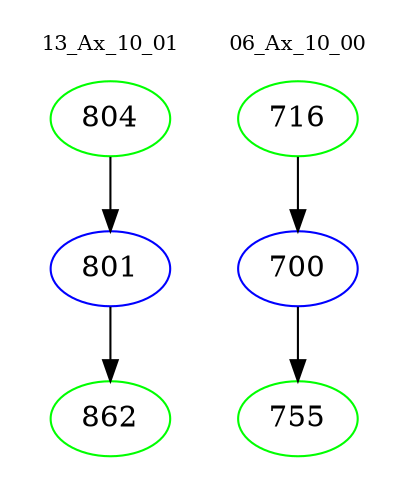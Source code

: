 digraph{
subgraph cluster_0 {
color = white
label = "13_Ax_10_01";
fontsize=10;
T0_804 [label="804", color="green"]
T0_804 -> T0_801 [color="black"]
T0_801 [label="801", color="blue"]
T0_801 -> T0_862 [color="black"]
T0_862 [label="862", color="green"]
}
subgraph cluster_1 {
color = white
label = "06_Ax_10_00";
fontsize=10;
T1_716 [label="716", color="green"]
T1_716 -> T1_700 [color="black"]
T1_700 [label="700", color="blue"]
T1_700 -> T1_755 [color="black"]
T1_755 [label="755", color="green"]
}
}
